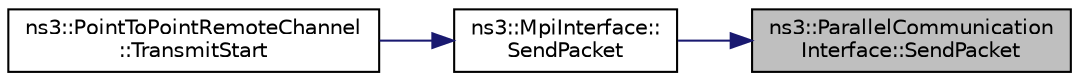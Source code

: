 digraph "ns3::ParallelCommunicationInterface::SendPacket"
{
 // LATEX_PDF_SIZE
  edge [fontname="Helvetica",fontsize="10",labelfontname="Helvetica",labelfontsize="10"];
  node [fontname="Helvetica",fontsize="10",shape=record];
  rankdir="RL";
  Node1 [label="ns3::ParallelCommunication\lInterface::SendPacket",height=0.2,width=0.4,color="black", fillcolor="grey75", style="filled", fontcolor="black",tooltip="Send a packet to a remote node."];
  Node1 -> Node2 [dir="back",color="midnightblue",fontsize="10",style="solid",fontname="Helvetica"];
  Node2 [label="ns3::MpiInterface::\lSendPacket",height=0.2,width=0.4,color="black", fillcolor="white", style="filled",URL="$classns3_1_1_mpi_interface.html#a4e8c1510f211948683038e6ee12e692a",tooltip="Send a packet to a remote node."];
  Node2 -> Node3 [dir="back",color="midnightblue",fontsize="10",style="solid",fontname="Helvetica"];
  Node3 [label="ns3::PointToPointRemoteChannel\l::TransmitStart",height=0.2,width=0.4,color="black", fillcolor="white", style="filled",URL="$classns3_1_1_point_to_point_remote_channel.html#ac875dab4e6bae9347f213819eda5eba4",tooltip="Transmit the packet."];
}
